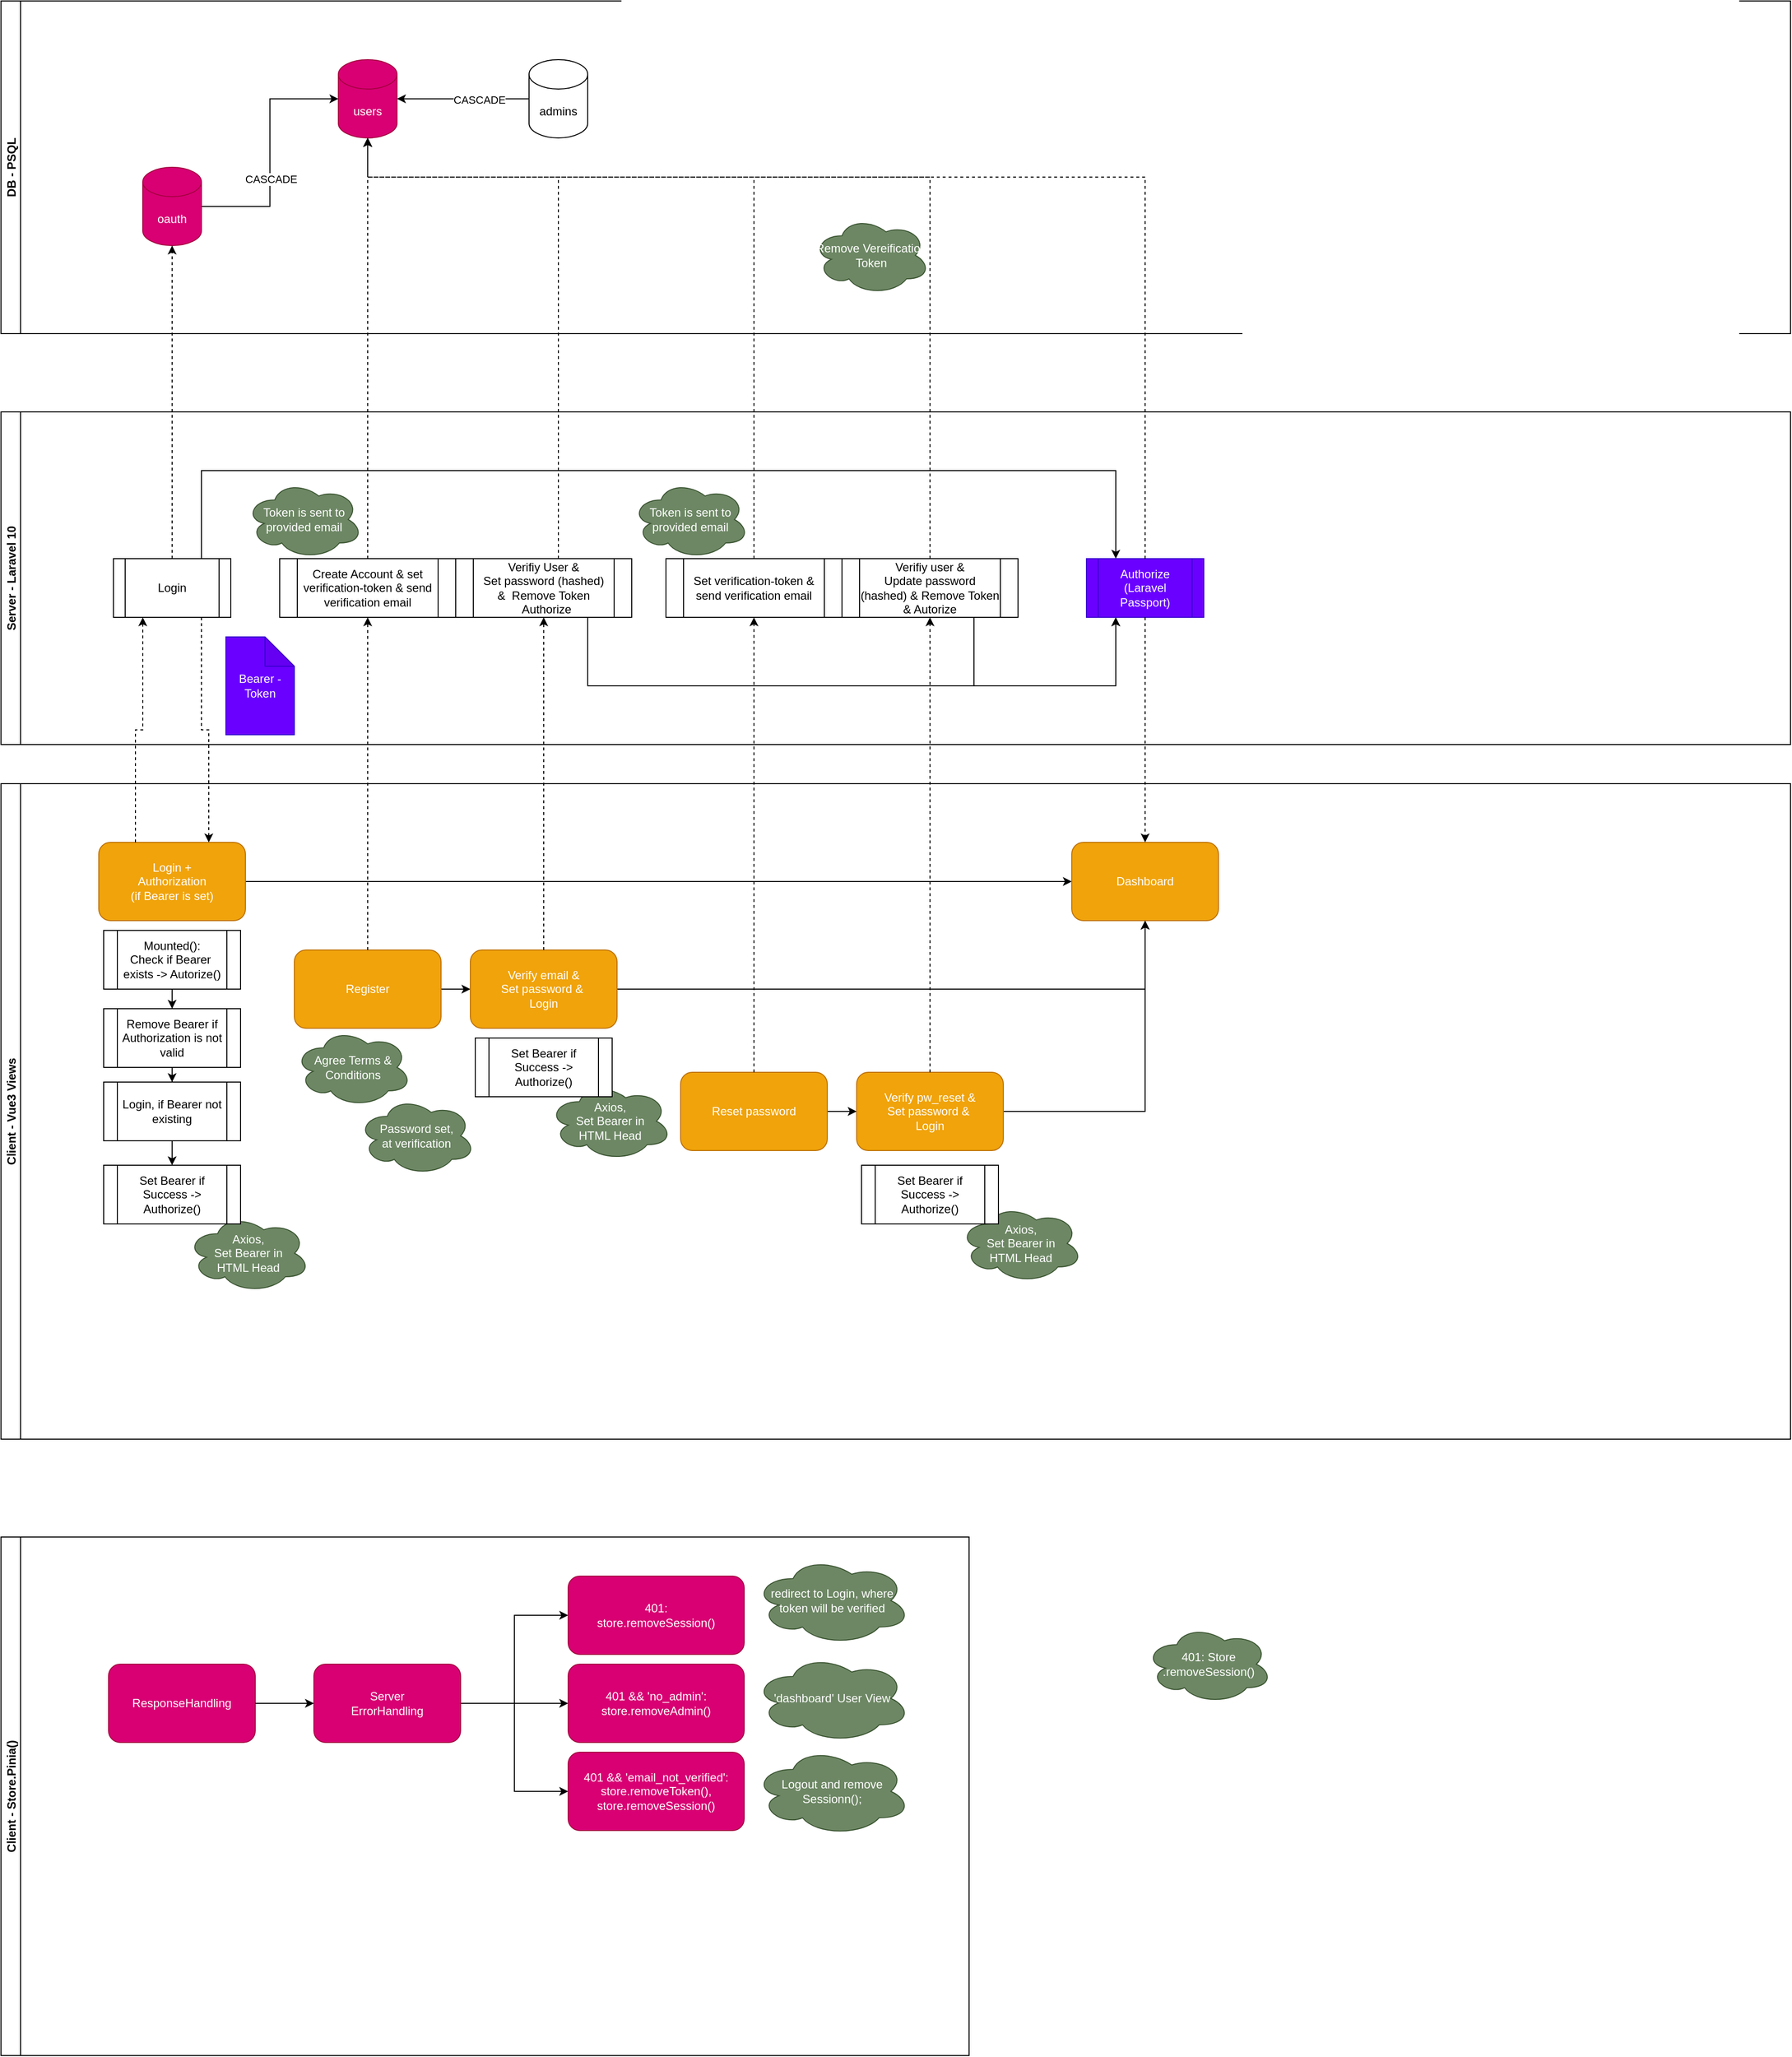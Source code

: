 <mxfile version="13.7.3" type="device"><diagram id="XUbiuer6m0TzcPiBzQ5U" name="Seite-1"><mxGraphModel dx="1422" dy="848" grid="1" gridSize="10" guides="1" tooltips="1" connect="1" arrows="1" fold="1" page="1" pageScale="1" pageWidth="827" pageHeight="1169" math="0" shadow="0"><root><mxCell id="0"/><mxCell id="1" parent="0"/><mxCell id="Yfe2tUndW0Pe8tg4Hxiv-1" value="Client - Vue3 Views" style="swimlane;startSize=20;horizontal=0;" vertex="1" parent="1"><mxGeometry x="120" y="950" width="1830" height="670" as="geometry"/></mxCell><mxCell id="Yfe2tUndW0Pe8tg4Hxiv-41" style="edgeStyle=orthogonalEdgeStyle;rounded=0;orthogonalLoop=1;jettySize=auto;html=1;entryX=0;entryY=0.5;entryDx=0;entryDy=0;" edge="1" parent="Yfe2tUndW0Pe8tg4Hxiv-1" source="Yfe2tUndW0Pe8tg4Hxiv-4" target="Yfe2tUndW0Pe8tg4Hxiv-6"><mxGeometry relative="1" as="geometry"/></mxCell><mxCell id="Yfe2tUndW0Pe8tg4Hxiv-4" value="Login + &lt;br&gt;Authorization &lt;br&gt;(if Bearer is set)" style="rounded=1;whiteSpace=wrap;html=1;fillColor=#f0a30a;strokeColor=#BD7000;fontColor=#ffffff;" vertex="1" parent="Yfe2tUndW0Pe8tg4Hxiv-1"><mxGeometry x="100" y="60" width="150" height="80" as="geometry"/></mxCell><mxCell id="Yfe2tUndW0Pe8tg4Hxiv-35" style="edgeStyle=orthogonalEdgeStyle;rounded=0;orthogonalLoop=1;jettySize=auto;html=1;" edge="1" parent="Yfe2tUndW0Pe8tg4Hxiv-1" source="Yfe2tUndW0Pe8tg4Hxiv-5" target="Yfe2tUndW0Pe8tg4Hxiv-21"><mxGeometry relative="1" as="geometry"/></mxCell><mxCell id="Yfe2tUndW0Pe8tg4Hxiv-5" value="Register" style="rounded=1;whiteSpace=wrap;html=1;fillColor=#f0a30a;strokeColor=#BD7000;fontColor=#ffffff;" vertex="1" parent="Yfe2tUndW0Pe8tg4Hxiv-1"><mxGeometry x="300" y="170" width="150" height="80" as="geometry"/></mxCell><mxCell id="Yfe2tUndW0Pe8tg4Hxiv-6" value="Dashboard" style="rounded=1;whiteSpace=wrap;html=1;fillColor=#f0a30a;strokeColor=#BD7000;fontColor=#ffffff;" vertex="1" parent="Yfe2tUndW0Pe8tg4Hxiv-1"><mxGeometry x="1095" y="60" width="150" height="80" as="geometry"/></mxCell><mxCell id="Yfe2tUndW0Pe8tg4Hxiv-36" style="edgeStyle=orthogonalEdgeStyle;rounded=0;orthogonalLoop=1;jettySize=auto;html=1;" edge="1" parent="Yfe2tUndW0Pe8tg4Hxiv-1" source="Yfe2tUndW0Pe8tg4Hxiv-7" target="Yfe2tUndW0Pe8tg4Hxiv-33"><mxGeometry relative="1" as="geometry"/></mxCell><mxCell id="Yfe2tUndW0Pe8tg4Hxiv-7" value="Reset password" style="rounded=1;whiteSpace=wrap;html=1;fillColor=#f0a30a;strokeColor=#BD7000;fontColor=#ffffff;" vertex="1" parent="Yfe2tUndW0Pe8tg4Hxiv-1"><mxGeometry x="695" y="295" width="150" height="80" as="geometry"/></mxCell><mxCell id="Yfe2tUndW0Pe8tg4Hxiv-18" value="Agree Terms &amp;amp; Conditions" style="ellipse;shape=cloud;whiteSpace=wrap;html=1;fillColor=#6d8764;strokeColor=#3A5431;fontColor=#ffffff;" vertex="1" parent="Yfe2tUndW0Pe8tg4Hxiv-1"><mxGeometry x="300" y="250" width="120" height="80" as="geometry"/></mxCell><mxCell id="Yfe2tUndW0Pe8tg4Hxiv-20" value="Password set, &lt;br&gt;at verification" style="ellipse;shape=cloud;whiteSpace=wrap;html=1;fillColor=#6d8764;strokeColor=#3A5431;fontColor=#ffffff;" vertex="1" parent="Yfe2tUndW0Pe8tg4Hxiv-1"><mxGeometry x="365" y="320" width="120" height="80" as="geometry"/></mxCell><mxCell id="Yfe2tUndW0Pe8tg4Hxiv-45" style="edgeStyle=orthogonalEdgeStyle;rounded=0;orthogonalLoop=1;jettySize=auto;html=1;entryX=0.5;entryY=1;entryDx=0;entryDy=0;" edge="1" parent="Yfe2tUndW0Pe8tg4Hxiv-1" source="Yfe2tUndW0Pe8tg4Hxiv-21" target="Yfe2tUndW0Pe8tg4Hxiv-6"><mxGeometry relative="1" as="geometry"/></mxCell><mxCell id="Yfe2tUndW0Pe8tg4Hxiv-21" value="Verify email &amp;amp; &lt;br&gt;Set password &amp;amp;&amp;nbsp;&lt;br&gt;Login" style="rounded=1;whiteSpace=wrap;html=1;fillColor=#f0a30a;strokeColor=#BD7000;fontColor=#ffffff;" vertex="1" parent="Yfe2tUndW0Pe8tg4Hxiv-1"><mxGeometry x="480" y="170" width="150" height="80" as="geometry"/></mxCell><mxCell id="Yfe2tUndW0Pe8tg4Hxiv-46" style="edgeStyle=orthogonalEdgeStyle;rounded=0;orthogonalLoop=1;jettySize=auto;html=1;entryX=0.5;entryY=1;entryDx=0;entryDy=0;" edge="1" parent="Yfe2tUndW0Pe8tg4Hxiv-1" source="Yfe2tUndW0Pe8tg4Hxiv-33" target="Yfe2tUndW0Pe8tg4Hxiv-6"><mxGeometry relative="1" as="geometry"/></mxCell><mxCell id="Yfe2tUndW0Pe8tg4Hxiv-33" value="Verify pw_reset &amp;amp; &lt;br&gt;Set password &amp;amp;&amp;nbsp;&lt;br&gt;Login" style="rounded=1;whiteSpace=wrap;html=1;fillColor=#f0a30a;strokeColor=#BD7000;fontColor=#ffffff;" vertex="1" parent="Yfe2tUndW0Pe8tg4Hxiv-1"><mxGeometry x="875" y="295" width="150" height="80" as="geometry"/></mxCell><mxCell id="Yfe2tUndW0Pe8tg4Hxiv-51" value="Axios,&lt;br&gt;Set Bearer in &lt;br&gt;HTML Head" style="ellipse;shape=cloud;whiteSpace=wrap;html=1;fillColor=#6d8764;strokeColor=#3A5431;fontColor=#ffffff;" vertex="1" parent="Yfe2tUndW0Pe8tg4Hxiv-1"><mxGeometry x="190" y="440" width="126" height="80" as="geometry"/></mxCell><mxCell id="Yfe2tUndW0Pe8tg4Hxiv-87" value="Axios,&lt;br&gt;Set Bearer in &lt;br&gt;HTML Head" style="ellipse;shape=cloud;whiteSpace=wrap;html=1;fillColor=#6d8764;strokeColor=#3A5431;fontColor=#ffffff;" vertex="1" parent="Yfe2tUndW0Pe8tg4Hxiv-1"><mxGeometry x="560" y="305" width="126" height="80" as="geometry"/></mxCell><mxCell id="Yfe2tUndW0Pe8tg4Hxiv-88" value="Axios,&lt;br&gt;Set Bearer in &lt;br&gt;HTML Head" style="ellipse;shape=cloud;whiteSpace=wrap;html=1;fillColor=#6d8764;strokeColor=#3A5431;fontColor=#ffffff;" vertex="1" parent="Yfe2tUndW0Pe8tg4Hxiv-1"><mxGeometry x="980" y="430" width="126" height="80" as="geometry"/></mxCell><mxCell id="Yfe2tUndW0Pe8tg4Hxiv-92" style="edgeStyle=orthogonalEdgeStyle;rounded=0;orthogonalLoop=1;jettySize=auto;html=1;entryX=0.5;entryY=0;entryDx=0;entryDy=0;fontColor=#000000;" edge="1" parent="Yfe2tUndW0Pe8tg4Hxiv-1" source="Yfe2tUndW0Pe8tg4Hxiv-89" target="Yfe2tUndW0Pe8tg4Hxiv-90"><mxGeometry relative="1" as="geometry"/></mxCell><mxCell id="Yfe2tUndW0Pe8tg4Hxiv-89" value="&lt;span style=&quot;&quot;&gt;Mounted():&lt;/span&gt;&lt;br style=&quot;&quot;&gt;&lt;span style=&quot;&quot;&gt;Check if Bearer&amp;nbsp;&lt;/span&gt;&lt;br style=&quot;&quot;&gt;&lt;span style=&quot;&quot;&gt;exists -&amp;gt; Autorize()&lt;/span&gt;" style="shape=process;whiteSpace=wrap;html=1;backgroundOutline=1;" vertex="1" parent="Yfe2tUndW0Pe8tg4Hxiv-1"><mxGeometry x="105" y="150" width="140" height="60" as="geometry"/></mxCell><mxCell id="Yfe2tUndW0Pe8tg4Hxiv-93" style="edgeStyle=orthogonalEdgeStyle;rounded=0;orthogonalLoop=1;jettySize=auto;html=1;entryX=0.5;entryY=0;entryDx=0;entryDy=0;fontColor=#000000;" edge="1" parent="Yfe2tUndW0Pe8tg4Hxiv-1" source="Yfe2tUndW0Pe8tg4Hxiv-90" target="Yfe2tUndW0Pe8tg4Hxiv-91"><mxGeometry relative="1" as="geometry"/></mxCell><mxCell id="Yfe2tUndW0Pe8tg4Hxiv-90" value="&lt;span style=&quot;&quot;&gt;Remove Bearer if Authorization is not valid&lt;/span&gt;" style="shape=process;whiteSpace=wrap;html=1;backgroundOutline=1;" vertex="1" parent="Yfe2tUndW0Pe8tg4Hxiv-1"><mxGeometry x="105" y="230" width="140" height="60" as="geometry"/></mxCell><mxCell id="Yfe2tUndW0Pe8tg4Hxiv-95" style="edgeStyle=orthogonalEdgeStyle;rounded=0;orthogonalLoop=1;jettySize=auto;html=1;entryX=0.5;entryY=0;entryDx=0;entryDy=0;fontColor=#000000;" edge="1" parent="Yfe2tUndW0Pe8tg4Hxiv-1" source="Yfe2tUndW0Pe8tg4Hxiv-91" target="Yfe2tUndW0Pe8tg4Hxiv-94"><mxGeometry relative="1" as="geometry"/></mxCell><mxCell id="Yfe2tUndW0Pe8tg4Hxiv-91" value="Login, if Bearer not existing" style="shape=process;whiteSpace=wrap;html=1;backgroundOutline=1;" vertex="1" parent="Yfe2tUndW0Pe8tg4Hxiv-1"><mxGeometry x="105" y="305" width="140" height="60" as="geometry"/></mxCell><mxCell id="Yfe2tUndW0Pe8tg4Hxiv-94" value="Set Bearer if Success -&amp;gt; Authorize()" style="shape=process;whiteSpace=wrap;html=1;backgroundOutline=1;" vertex="1" parent="Yfe2tUndW0Pe8tg4Hxiv-1"><mxGeometry x="105" y="390" width="140" height="60" as="geometry"/></mxCell><mxCell id="Yfe2tUndW0Pe8tg4Hxiv-96" value="Set Bearer if Success -&amp;gt; Authorize()" style="shape=process;whiteSpace=wrap;html=1;backgroundOutline=1;" vertex="1" parent="Yfe2tUndW0Pe8tg4Hxiv-1"><mxGeometry x="485" y="260" width="140" height="60" as="geometry"/></mxCell><mxCell id="Yfe2tUndW0Pe8tg4Hxiv-97" value="Set Bearer if Success -&amp;gt; Authorize()" style="shape=process;whiteSpace=wrap;html=1;backgroundOutline=1;" vertex="1" parent="Yfe2tUndW0Pe8tg4Hxiv-1"><mxGeometry x="880" y="390" width="140" height="60" as="geometry"/></mxCell><mxCell id="Yfe2tUndW0Pe8tg4Hxiv-2" value="Server - Laravel 10" style="swimlane;startSize=20;horizontal=0;" vertex="1" parent="1"><mxGeometry x="120" y="570" width="1830" height="340" as="geometry"/></mxCell><mxCell id="Yfe2tUndW0Pe8tg4Hxiv-38" style="edgeStyle=orthogonalEdgeStyle;rounded=0;orthogonalLoop=1;jettySize=auto;html=1;exitX=0.75;exitY=0;exitDx=0;exitDy=0;entryX=0.25;entryY=0;entryDx=0;entryDy=0;" edge="1" parent="Yfe2tUndW0Pe8tg4Hxiv-2" source="Yfe2tUndW0Pe8tg4Hxiv-11" target="Yfe2tUndW0Pe8tg4Hxiv-37"><mxGeometry relative="1" as="geometry"><Array as="points"><mxPoint x="205" y="60"/><mxPoint x="1140" y="60"/></Array></mxGeometry></mxCell><mxCell id="Yfe2tUndW0Pe8tg4Hxiv-11" value="Login" style="shape=process;whiteSpace=wrap;html=1;backgroundOutline=1;" vertex="1" parent="Yfe2tUndW0Pe8tg4Hxiv-2"><mxGeometry x="115" y="150" width="120" height="60" as="geometry"/></mxCell><mxCell id="Yfe2tUndW0Pe8tg4Hxiv-14" value="Create Account &amp;amp; set verification-token &amp;amp; send verification email" style="shape=process;whiteSpace=wrap;html=1;backgroundOutline=1;" vertex="1" parent="Yfe2tUndW0Pe8tg4Hxiv-2"><mxGeometry x="285" y="150" width="180" height="60" as="geometry"/></mxCell><mxCell id="Yfe2tUndW0Pe8tg4Hxiv-27" style="edgeStyle=orthogonalEdgeStyle;rounded=0;orthogonalLoop=1;jettySize=auto;html=1;exitX=0.75;exitY=1;exitDx=0;exitDy=0;entryX=0.25;entryY=1;entryDx=0;entryDy=0;" edge="1" parent="Yfe2tUndW0Pe8tg4Hxiv-2" source="Yfe2tUndW0Pe8tg4Hxiv-19" target="Yfe2tUndW0Pe8tg4Hxiv-37"><mxGeometry relative="1" as="geometry"><Array as="points"><mxPoint x="600" y="280"/><mxPoint x="1140" y="280"/></Array></mxGeometry></mxCell><mxCell id="Yfe2tUndW0Pe8tg4Hxiv-19" value="Verifiy User &amp;amp; &lt;br&gt;Set password (hashed) &amp;amp;&amp;nbsp;&amp;nbsp;Remove Token&lt;br&gt;&amp;nbsp; Authorize" style="shape=process;whiteSpace=wrap;html=1;backgroundOutline=1;" vertex="1" parent="Yfe2tUndW0Pe8tg4Hxiv-2"><mxGeometry x="465" y="150" width="180" height="60" as="geometry"/></mxCell><mxCell id="Yfe2tUndW0Pe8tg4Hxiv-22" value="Token is sent to provided email" style="ellipse;shape=cloud;whiteSpace=wrap;html=1;fillColor=#6d8764;strokeColor=#3A5431;fontColor=#ffffff;" vertex="1" parent="Yfe2tUndW0Pe8tg4Hxiv-2"><mxGeometry x="250" y="70" width="120" height="80" as="geometry"/></mxCell><mxCell id="Yfe2tUndW0Pe8tg4Hxiv-26" value="Set verification-token &amp;amp; send verification email" style="shape=process;whiteSpace=wrap;html=1;backgroundOutline=1;" vertex="1" parent="Yfe2tUndW0Pe8tg4Hxiv-2"><mxGeometry x="680" y="150" width="180" height="60" as="geometry"/></mxCell><mxCell id="Yfe2tUndW0Pe8tg4Hxiv-28" value="Token is sent to provided email" style="ellipse;shape=cloud;whiteSpace=wrap;html=1;fillColor=#6d8764;strokeColor=#3A5431;fontColor=#ffffff;" vertex="1" parent="Yfe2tUndW0Pe8tg4Hxiv-2"><mxGeometry x="645" y="70" width="120" height="80" as="geometry"/></mxCell><mxCell id="Yfe2tUndW0Pe8tg4Hxiv-40" style="edgeStyle=orthogonalEdgeStyle;rounded=0;orthogonalLoop=1;jettySize=auto;html=1;exitX=0.75;exitY=1;exitDx=0;exitDy=0;entryX=0.25;entryY=1;entryDx=0;entryDy=0;" edge="1" parent="Yfe2tUndW0Pe8tg4Hxiv-2" source="Yfe2tUndW0Pe8tg4Hxiv-31" target="Yfe2tUndW0Pe8tg4Hxiv-37"><mxGeometry relative="1" as="geometry"><Array as="points"><mxPoint x="995" y="280"/><mxPoint x="1140" y="280"/></Array></mxGeometry></mxCell><mxCell id="Yfe2tUndW0Pe8tg4Hxiv-31" value="Verifiy user &amp;amp; &lt;br&gt;Update password (hashed) &amp;amp; Remove Token &amp;amp; Autorize" style="shape=process;whiteSpace=wrap;html=1;backgroundOutline=1;" vertex="1" parent="Yfe2tUndW0Pe8tg4Hxiv-2"><mxGeometry x="860" y="150" width="180" height="60" as="geometry"/></mxCell><mxCell id="Yfe2tUndW0Pe8tg4Hxiv-37" value="Authorize&lt;br&gt;(Laravel Passport)" style="shape=process;whiteSpace=wrap;html=1;backgroundOutline=1;fillColor=#6a00ff;strokeColor=#3700CC;fontColor=#ffffff;" vertex="1" parent="Yfe2tUndW0Pe8tg4Hxiv-2"><mxGeometry x="1110" y="150" width="120" height="60" as="geometry"/></mxCell><mxCell id="Yfe2tUndW0Pe8tg4Hxiv-50" value="Bearer - Token" style="shape=note;whiteSpace=wrap;html=1;backgroundOutline=1;darkOpacity=0.05;fillColor=#6a00ff;strokeColor=#3700CC;fontColor=#ffffff;" vertex="1" parent="Yfe2tUndW0Pe8tg4Hxiv-2"><mxGeometry x="230" y="230" width="70" height="100" as="geometry"/></mxCell><mxCell id="Yfe2tUndW0Pe8tg4Hxiv-3" value="DB - PSQL" style="swimlane;startSize=20;horizontal=0;" vertex="1" parent="1"><mxGeometry x="120" y="150" width="1830" height="340" as="geometry"/></mxCell><mxCell id="Yfe2tUndW0Pe8tg4Hxiv-8" value="users" style="shape=cylinder3;whiteSpace=wrap;html=1;boundedLbl=1;backgroundOutline=1;size=15;fillColor=#d80073;strokeColor=#A50040;fontColor=#ffffff;" vertex="1" parent="Yfe2tUndW0Pe8tg4Hxiv-3"><mxGeometry x="345" y="60" width="60" height="80" as="geometry"/></mxCell><mxCell id="Yfe2tUndW0Pe8tg4Hxiv-10" style="edgeStyle=orthogonalEdgeStyle;rounded=0;orthogonalLoop=1;jettySize=auto;html=1;entryX=0;entryY=0.5;entryDx=0;entryDy=0;entryPerimeter=0;" edge="1" parent="Yfe2tUndW0Pe8tg4Hxiv-3" source="Yfe2tUndW0Pe8tg4Hxiv-9" target="Yfe2tUndW0Pe8tg4Hxiv-8"><mxGeometry relative="1" as="geometry"/></mxCell><mxCell id="Yfe2tUndW0Pe8tg4Hxiv-17" value="CASCADE" style="edgeLabel;html=1;align=center;verticalAlign=middle;resizable=0;points=[];" vertex="1" connectable="0" parent="Yfe2tUndW0Pe8tg4Hxiv-10"><mxGeometry x="-0.44" y="29" relative="1" as="geometry"><mxPoint x="30" y="-28" as="offset"/></mxGeometry></mxCell><mxCell id="Yfe2tUndW0Pe8tg4Hxiv-9" value="oauth" style="shape=cylinder3;whiteSpace=wrap;html=1;boundedLbl=1;backgroundOutline=1;size=15;fillColor=#d80073;strokeColor=#A50040;fontColor=#ffffff;" vertex="1" parent="Yfe2tUndW0Pe8tg4Hxiv-3"><mxGeometry x="145" y="170" width="60" height="80" as="geometry"/></mxCell><mxCell id="Yfe2tUndW0Pe8tg4Hxiv-47" style="edgeStyle=orthogonalEdgeStyle;rounded=0;orthogonalLoop=1;jettySize=auto;html=1;entryX=1;entryY=0.5;entryDx=0;entryDy=0;entryPerimeter=0;" edge="1" parent="Yfe2tUndW0Pe8tg4Hxiv-3" source="Yfe2tUndW0Pe8tg4Hxiv-25" target="Yfe2tUndW0Pe8tg4Hxiv-8"><mxGeometry relative="1" as="geometry"/></mxCell><mxCell id="Yfe2tUndW0Pe8tg4Hxiv-48" value="CASCADE" style="edgeLabel;html=1;align=center;verticalAlign=middle;resizable=0;points=[];" vertex="1" connectable="0" parent="Yfe2tUndW0Pe8tg4Hxiv-47"><mxGeometry x="-0.242" y="1" relative="1" as="geometry"><mxPoint as="offset"/></mxGeometry></mxCell><mxCell id="Yfe2tUndW0Pe8tg4Hxiv-25" value="admins" style="shape=cylinder3;whiteSpace=wrap;html=1;boundedLbl=1;backgroundOutline=1;size=15;" vertex="1" parent="Yfe2tUndW0Pe8tg4Hxiv-3"><mxGeometry x="540" y="60" width="60" height="80" as="geometry"/></mxCell><mxCell id="Yfe2tUndW0Pe8tg4Hxiv-42" value="Remove Vereification Token" style="ellipse;shape=cloud;whiteSpace=wrap;html=1;fillColor=#6d8764;strokeColor=#3A5431;fontColor=#ffffff;" vertex="1" parent="Yfe2tUndW0Pe8tg4Hxiv-3"><mxGeometry x="830" y="220" width="120" height="80" as="geometry"/></mxCell><mxCell id="Yfe2tUndW0Pe8tg4Hxiv-12" style="edgeStyle=orthogonalEdgeStyle;rounded=0;orthogonalLoop=1;jettySize=auto;html=1;entryX=0.25;entryY=1;entryDx=0;entryDy=0;dashed=1;exitX=0.25;exitY=0;exitDx=0;exitDy=0;" edge="1" parent="1" source="Yfe2tUndW0Pe8tg4Hxiv-4" target="Yfe2tUndW0Pe8tg4Hxiv-11"><mxGeometry relative="1" as="geometry"/></mxCell><mxCell id="Yfe2tUndW0Pe8tg4Hxiv-13" style="edgeStyle=orthogonalEdgeStyle;rounded=0;orthogonalLoop=1;jettySize=auto;html=1;entryX=0.5;entryY=1;entryDx=0;entryDy=0;entryPerimeter=0;exitX=0.5;exitY=0;exitDx=0;exitDy=0;dashed=1;" edge="1" parent="1" source="Yfe2tUndW0Pe8tg4Hxiv-11" target="Yfe2tUndW0Pe8tg4Hxiv-9"><mxGeometry relative="1" as="geometry"/></mxCell><mxCell id="Yfe2tUndW0Pe8tg4Hxiv-15" style="edgeStyle=orthogonalEdgeStyle;rounded=0;orthogonalLoop=1;jettySize=auto;html=1;entryX=0.5;entryY=1;entryDx=0;entryDy=0;dashed=1;" edge="1" parent="1" source="Yfe2tUndW0Pe8tg4Hxiv-5" target="Yfe2tUndW0Pe8tg4Hxiv-14"><mxGeometry relative="1" as="geometry"/></mxCell><mxCell id="Yfe2tUndW0Pe8tg4Hxiv-16" style="edgeStyle=orthogonalEdgeStyle;rounded=0;orthogonalLoop=1;jettySize=auto;html=1;entryX=0.5;entryY=1;entryDx=0;entryDy=0;entryPerimeter=0;dashed=1;" edge="1" parent="1" source="Yfe2tUndW0Pe8tg4Hxiv-14" target="Yfe2tUndW0Pe8tg4Hxiv-8"><mxGeometry relative="1" as="geometry"/></mxCell><mxCell id="Yfe2tUndW0Pe8tg4Hxiv-23" style="edgeStyle=orthogonalEdgeStyle;rounded=0;orthogonalLoop=1;jettySize=auto;html=1;entryX=0.5;entryY=1;entryDx=0;entryDy=0;entryPerimeter=0;dashed=1;" edge="1" parent="1" source="Yfe2tUndW0Pe8tg4Hxiv-19" target="Yfe2tUndW0Pe8tg4Hxiv-8"><mxGeometry relative="1" as="geometry"><Array as="points"><mxPoint x="690" y="330"/><mxPoint x="495" y="330"/></Array></mxGeometry></mxCell><mxCell id="Yfe2tUndW0Pe8tg4Hxiv-24" style="edgeStyle=orthogonalEdgeStyle;rounded=0;orthogonalLoop=1;jettySize=auto;html=1;dashed=1;" edge="1" parent="1" source="Yfe2tUndW0Pe8tg4Hxiv-21" target="Yfe2tUndW0Pe8tg4Hxiv-19"><mxGeometry relative="1" as="geometry"/></mxCell><mxCell id="Yfe2tUndW0Pe8tg4Hxiv-29" style="edgeStyle=orthogonalEdgeStyle;rounded=0;orthogonalLoop=1;jettySize=auto;html=1;entryX=0.5;entryY=1;entryDx=0;entryDy=0;dashed=1;" edge="1" parent="1" source="Yfe2tUndW0Pe8tg4Hxiv-7" target="Yfe2tUndW0Pe8tg4Hxiv-26"><mxGeometry relative="1" as="geometry"/></mxCell><mxCell id="Yfe2tUndW0Pe8tg4Hxiv-30" style="edgeStyle=orthogonalEdgeStyle;rounded=0;orthogonalLoop=1;jettySize=auto;html=1;entryX=0.5;entryY=1;entryDx=0;entryDy=0;entryPerimeter=0;dashed=1;" edge="1" parent="1" source="Yfe2tUndW0Pe8tg4Hxiv-26" target="Yfe2tUndW0Pe8tg4Hxiv-8"><mxGeometry relative="1" as="geometry"><Array as="points"><mxPoint x="890" y="330"/><mxPoint x="495" y="330"/></Array></mxGeometry></mxCell><mxCell id="Yfe2tUndW0Pe8tg4Hxiv-34" style="edgeStyle=orthogonalEdgeStyle;rounded=0;orthogonalLoop=1;jettySize=auto;html=1;entryX=0.5;entryY=1;entryDx=0;entryDy=0;dashed=1;" edge="1" parent="1" source="Yfe2tUndW0Pe8tg4Hxiv-33" target="Yfe2tUndW0Pe8tg4Hxiv-31"><mxGeometry relative="1" as="geometry"/></mxCell><mxCell id="Yfe2tUndW0Pe8tg4Hxiv-39" style="edgeStyle=orthogonalEdgeStyle;rounded=0;orthogonalLoop=1;jettySize=auto;html=1;entryX=0.5;entryY=1;entryDx=0;entryDy=0;entryPerimeter=0;dashed=1;" edge="1" parent="1" source="Yfe2tUndW0Pe8tg4Hxiv-37" target="Yfe2tUndW0Pe8tg4Hxiv-8"><mxGeometry relative="1" as="geometry"><Array as="points"><mxPoint x="1290" y="330"/><mxPoint x="495" y="330"/></Array></mxGeometry></mxCell><mxCell id="Yfe2tUndW0Pe8tg4Hxiv-43" style="edgeStyle=orthogonalEdgeStyle;rounded=0;orthogonalLoop=1;jettySize=auto;html=1;entryX=0.5;entryY=1;entryDx=0;entryDy=0;entryPerimeter=0;dashed=1;" edge="1" parent="1" source="Yfe2tUndW0Pe8tg4Hxiv-31" target="Yfe2tUndW0Pe8tg4Hxiv-8"><mxGeometry relative="1" as="geometry"><Array as="points"><mxPoint x="1070" y="330"/><mxPoint x="495" y="330"/></Array></mxGeometry></mxCell><mxCell id="Yfe2tUndW0Pe8tg4Hxiv-44" style="edgeStyle=orthogonalEdgeStyle;rounded=0;orthogonalLoop=1;jettySize=auto;html=1;entryX=0.5;entryY=0;entryDx=0;entryDy=0;dashed=1;" edge="1" parent="1" source="Yfe2tUndW0Pe8tg4Hxiv-37" target="Yfe2tUndW0Pe8tg4Hxiv-6"><mxGeometry relative="1" as="geometry"/></mxCell><mxCell id="Yfe2tUndW0Pe8tg4Hxiv-49" style="edgeStyle=orthogonalEdgeStyle;rounded=0;orthogonalLoop=1;jettySize=auto;html=1;exitX=0.75;exitY=1;exitDx=0;exitDy=0;entryX=0.75;entryY=0;entryDx=0;entryDy=0;dashed=1;" edge="1" parent="1" source="Yfe2tUndW0Pe8tg4Hxiv-11" target="Yfe2tUndW0Pe8tg4Hxiv-4"><mxGeometry relative="1" as="geometry"/></mxCell><mxCell id="Yfe2tUndW0Pe8tg4Hxiv-76" value="Client - Store.Pinia()" style="swimlane;startSize=20;horizontal=0;" vertex="1" parent="1"><mxGeometry x="120" y="1720" width="990" height="530" as="geometry"/></mxCell><mxCell id="Yfe2tUndW0Pe8tg4Hxiv-53" value="ResponseHandling" style="rounded=1;whiteSpace=wrap;html=1;fillColor=#d80073;strokeColor=#A50040;fontColor=#ffffff;" vertex="1" parent="Yfe2tUndW0Pe8tg4Hxiv-76"><mxGeometry x="110" y="130" width="150" height="80" as="geometry"/></mxCell><mxCell id="Yfe2tUndW0Pe8tg4Hxiv-82" style="edgeStyle=orthogonalEdgeStyle;rounded=0;orthogonalLoop=1;jettySize=auto;html=1;entryX=0;entryY=0.5;entryDx=0;entryDy=0;" edge="1" parent="Yfe2tUndW0Pe8tg4Hxiv-76" source="Yfe2tUndW0Pe8tg4Hxiv-54" target="Yfe2tUndW0Pe8tg4Hxiv-79"><mxGeometry relative="1" as="geometry"/></mxCell><mxCell id="Yfe2tUndW0Pe8tg4Hxiv-83" style="edgeStyle=orthogonalEdgeStyle;rounded=0;orthogonalLoop=1;jettySize=auto;html=1;entryX=0;entryY=0.5;entryDx=0;entryDy=0;" edge="1" parent="Yfe2tUndW0Pe8tg4Hxiv-76" source="Yfe2tUndW0Pe8tg4Hxiv-54" target="Yfe2tUndW0Pe8tg4Hxiv-78"><mxGeometry relative="1" as="geometry"/></mxCell><mxCell id="Yfe2tUndW0Pe8tg4Hxiv-84" style="edgeStyle=orthogonalEdgeStyle;rounded=0;orthogonalLoop=1;jettySize=auto;html=1;entryX=0;entryY=0.5;entryDx=0;entryDy=0;" edge="1" parent="Yfe2tUndW0Pe8tg4Hxiv-76" source="Yfe2tUndW0Pe8tg4Hxiv-54" target="Yfe2tUndW0Pe8tg4Hxiv-80"><mxGeometry relative="1" as="geometry"/></mxCell><mxCell id="Yfe2tUndW0Pe8tg4Hxiv-54" value="Server&lt;br&gt;ErrorHandling" style="rounded=1;whiteSpace=wrap;html=1;fillColor=#d80073;strokeColor=#A50040;fontColor=#ffffff;" vertex="1" parent="Yfe2tUndW0Pe8tg4Hxiv-76"><mxGeometry x="320" y="130" width="150" height="80" as="geometry"/></mxCell><mxCell id="Yfe2tUndW0Pe8tg4Hxiv-55" style="edgeStyle=orthogonalEdgeStyle;rounded=0;orthogonalLoop=1;jettySize=auto;html=1;entryX=0;entryY=0.5;entryDx=0;entryDy=0;" edge="1" parent="Yfe2tUndW0Pe8tg4Hxiv-76" source="Yfe2tUndW0Pe8tg4Hxiv-53" target="Yfe2tUndW0Pe8tg4Hxiv-54"><mxGeometry relative="1" as="geometry"/></mxCell><mxCell id="Yfe2tUndW0Pe8tg4Hxiv-78" value="401: &lt;br&gt;store.removeSession()" style="rounded=1;whiteSpace=wrap;html=1;fillColor=#d80073;strokeColor=#A50040;fontColor=#ffffff;" vertex="1" parent="Yfe2tUndW0Pe8tg4Hxiv-76"><mxGeometry x="580" y="40" width="180" height="80" as="geometry"/></mxCell><mxCell id="Yfe2tUndW0Pe8tg4Hxiv-79" value="401 &amp;amp;&amp;amp; 'no_admin': store.removeAdmin()" style="rounded=1;whiteSpace=wrap;html=1;fillColor=#d80073;strokeColor=#A50040;fontColor=#ffffff;" vertex="1" parent="Yfe2tUndW0Pe8tg4Hxiv-76"><mxGeometry x="580" y="130" width="180" height="80" as="geometry"/></mxCell><mxCell id="Yfe2tUndW0Pe8tg4Hxiv-80" value="401 &amp;amp;&amp;amp; 'email_not_verified': store.removeToken(),&lt;br&gt;store.removeSession()" style="rounded=1;whiteSpace=wrap;html=1;fillColor=#d80073;strokeColor=#A50040;fontColor=#ffffff;" vertex="1" parent="Yfe2tUndW0Pe8tg4Hxiv-76"><mxGeometry x="580" y="220" width="180" height="80" as="geometry"/></mxCell><mxCell id="Yfe2tUndW0Pe8tg4Hxiv-77" value="redirect to Login, where token will be verified" style="ellipse;shape=cloud;whiteSpace=wrap;html=1;fillColor=#6d8764;strokeColor=#3A5431;fontColor=#ffffff;" vertex="1" parent="Yfe2tUndW0Pe8tg4Hxiv-76"><mxGeometry x="770" y="20" width="160" height="90" as="geometry"/></mxCell><mxCell id="Yfe2tUndW0Pe8tg4Hxiv-98" value="'dashboard' User View" style="ellipse;shape=cloud;whiteSpace=wrap;html=1;fillColor=#6d8764;strokeColor=#3A5431;fontColor=#ffffff;" vertex="1" parent="Yfe2tUndW0Pe8tg4Hxiv-76"><mxGeometry x="770" y="120" width="160" height="90" as="geometry"/></mxCell><mxCell id="Yfe2tUndW0Pe8tg4Hxiv-99" value="Logout and remove Sessionn();" style="ellipse;shape=cloud;whiteSpace=wrap;html=1;fillColor=#6d8764;strokeColor=#3A5431;fontColor=#ffffff;" vertex="1" parent="Yfe2tUndW0Pe8tg4Hxiv-76"><mxGeometry x="770" y="215" width="160" height="90" as="geometry"/></mxCell><mxCell id="Yfe2tUndW0Pe8tg4Hxiv-56" value="401: Store&lt;br&gt;.removeSession()" style="ellipse;shape=cloud;whiteSpace=wrap;html=1;fillColor=#6d8764;strokeColor=#3A5431;fontColor=#ffffff;" vertex="1" parent="1"><mxGeometry x="1290" y="1810" width="130" height="80" as="geometry"/></mxCell></root></mxGraphModel></diagram></mxfile>